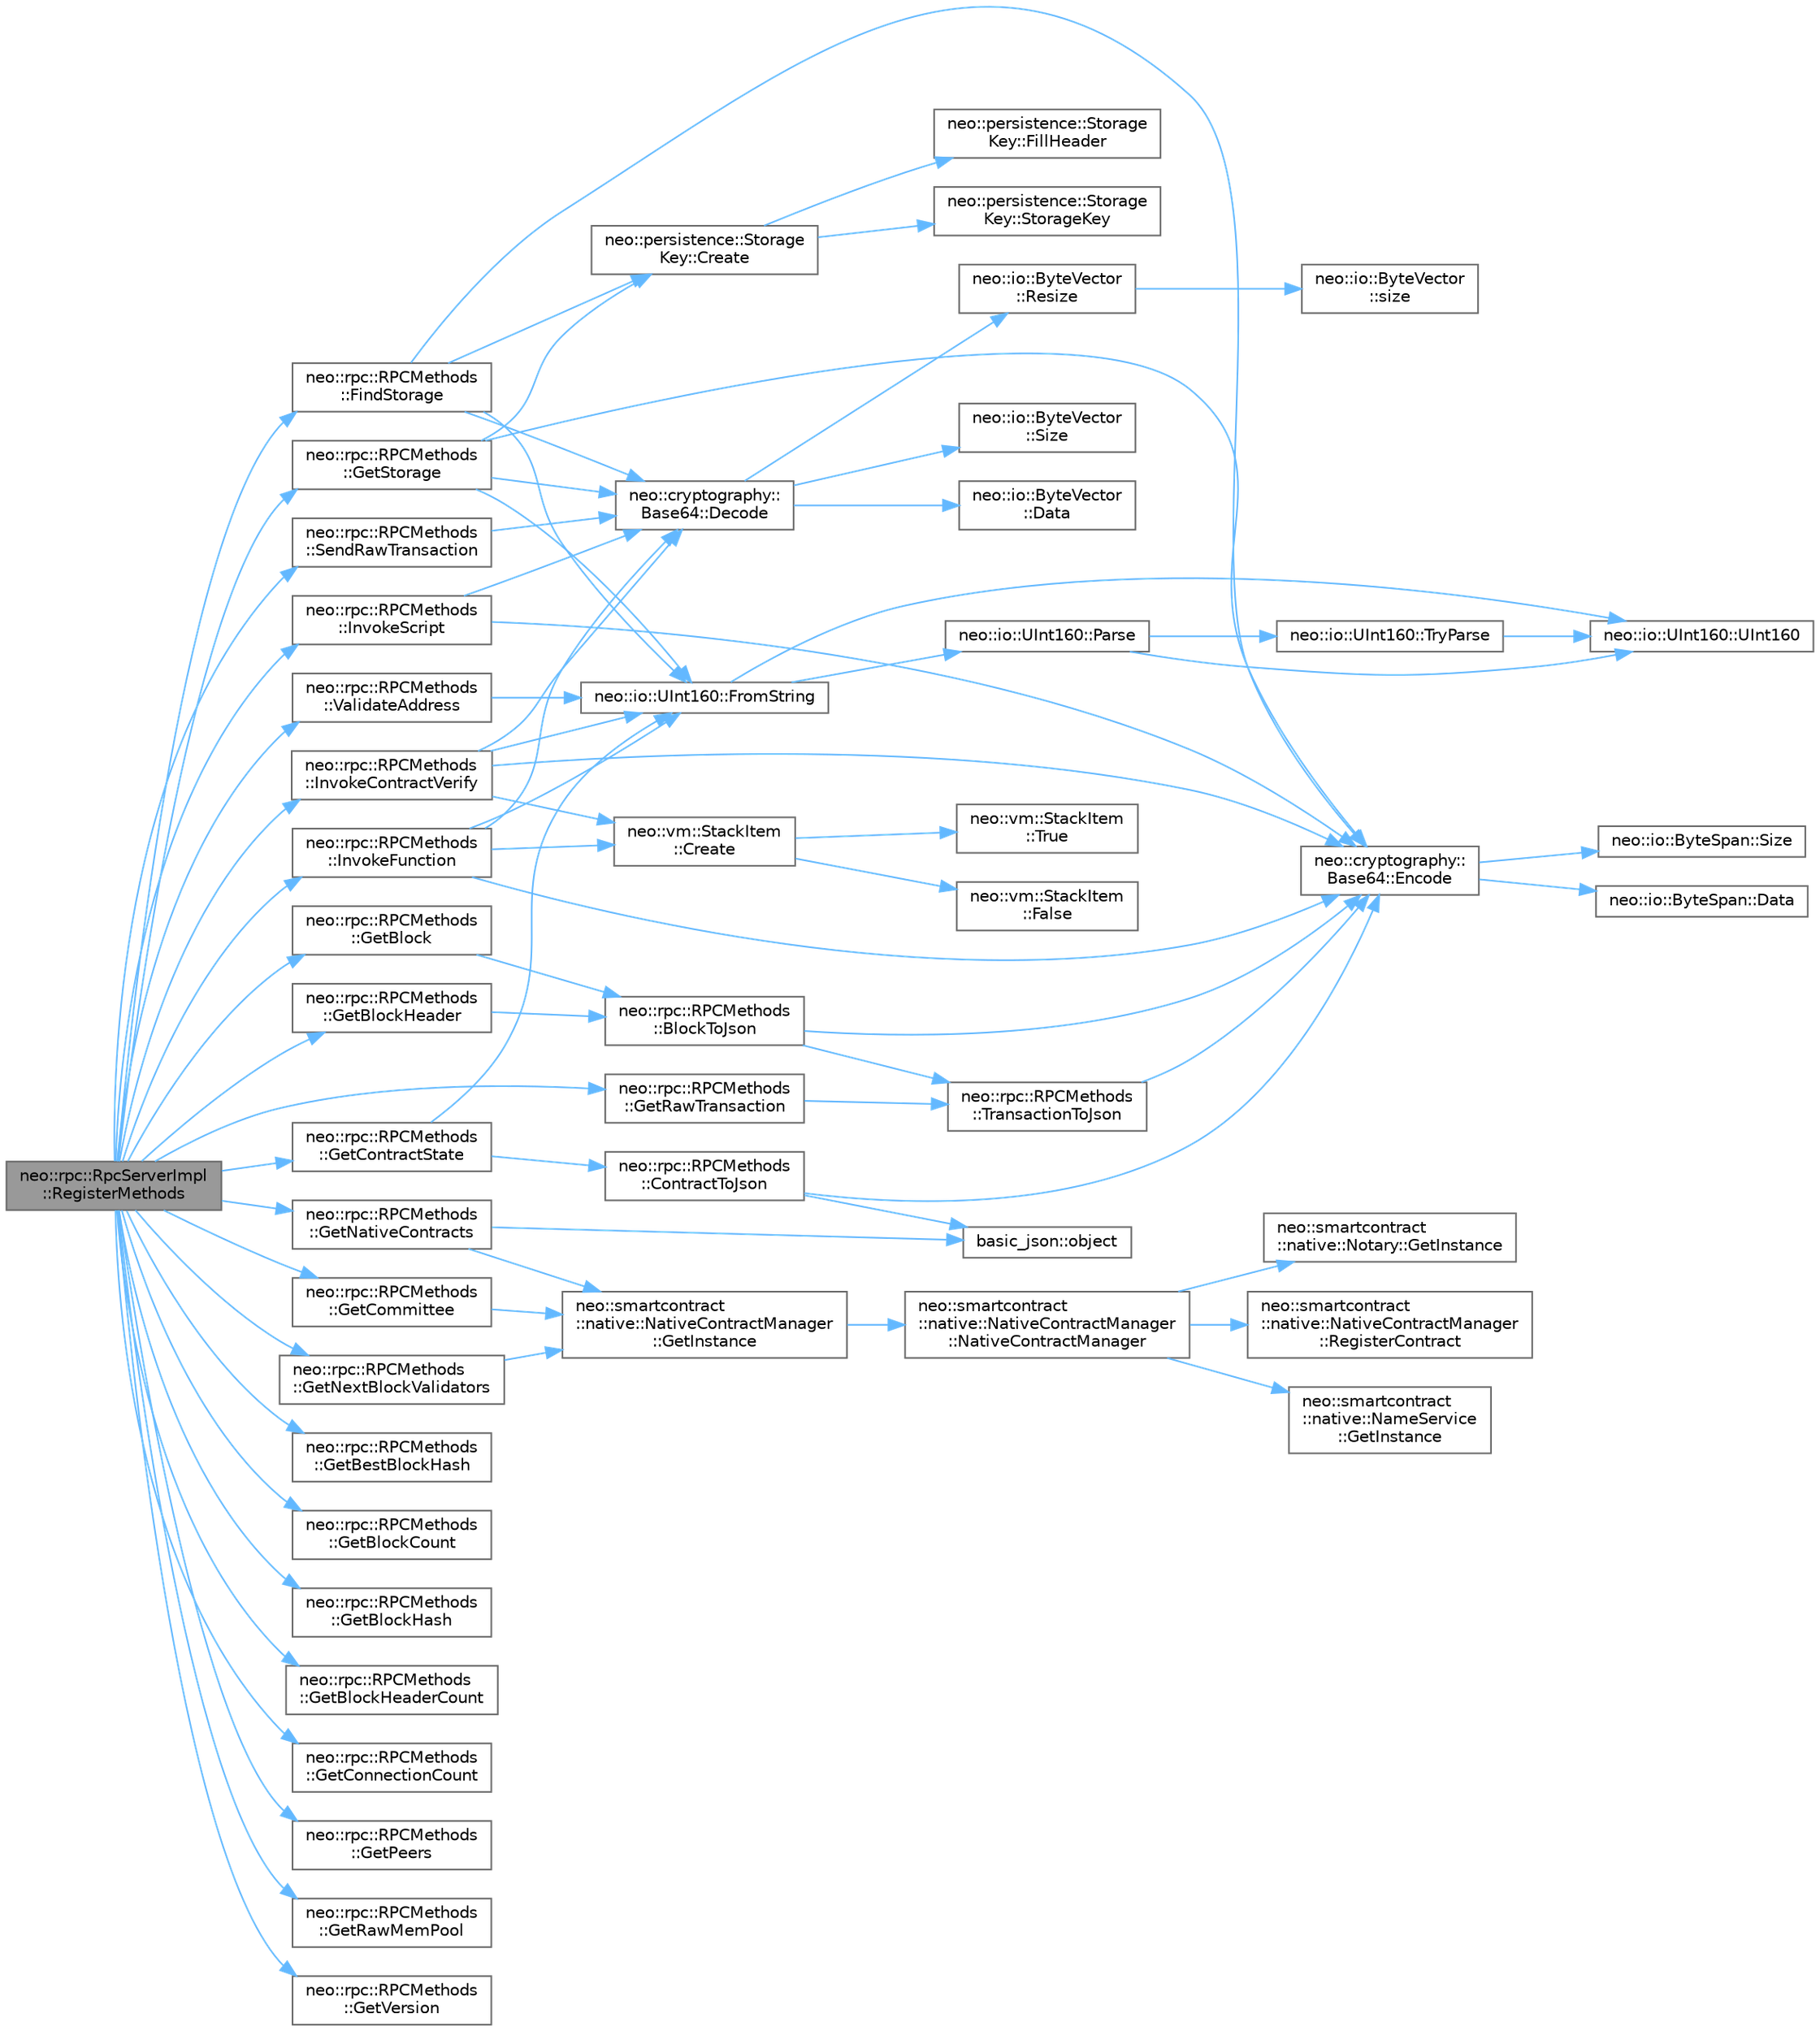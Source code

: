 digraph "neo::rpc::RpcServerImpl::RegisterMethods"
{
 // LATEX_PDF_SIZE
  bgcolor="transparent";
  edge [fontname=Helvetica,fontsize=10,labelfontname=Helvetica,labelfontsize=10];
  node [fontname=Helvetica,fontsize=10,shape=box,height=0.2,width=0.4];
  rankdir="LR";
  Node1 [id="Node000001",label="neo::rpc::RpcServerImpl\l::RegisterMethods",height=0.2,width=0.4,color="gray40", fillcolor="grey60", style="filled", fontcolor="black",tooltip=" "];
  Node1 -> Node2 [id="edge76_Node000001_Node000002",color="steelblue1",style="solid",tooltip=" "];
  Node2 [id="Node000002",label="neo::rpc::RPCMethods\l::FindStorage",height=0.2,width=0.4,color="grey40", fillcolor="white", style="filled",URL="$classneo_1_1rpc_1_1_r_p_c_methods.html#aad3e961199f57770bcd54ae04fd68651",tooltip="Finds storage items."];
  Node2 -> Node3 [id="edge77_Node000002_Node000003",color="steelblue1",style="solid",tooltip=" "];
  Node3 [id="Node000003",label="neo::persistence::Storage\lKey::Create",height=0.2,width=0.4,color="grey40", fillcolor="white", style="filled",URL="$classneo_1_1persistence_1_1_storage_key.html#ae7001770e96642cfdb2f878c6264bf51",tooltip="Creates a storage key with contract ID and prefix."];
  Node3 -> Node4 [id="edge78_Node000003_Node000004",color="steelblue1",style="solid",tooltip=" "];
  Node4 [id="Node000004",label="neo::persistence::Storage\lKey::FillHeader",height=0.2,width=0.4,color="grey40", fillcolor="white", style="filled",URL="$classneo_1_1persistence_1_1_storage_key.html#a4a6ee8a47d7cfb0b3802d3697ddf571f",tooltip="Fills the header (contract ID + prefix) into a span."];
  Node3 -> Node5 [id="edge79_Node000003_Node000005",color="steelblue1",style="solid",tooltip=" "];
  Node5 [id="Node000005",label="neo::persistence::Storage\lKey::StorageKey",height=0.2,width=0.4,color="grey40", fillcolor="white", style="filled",URL="$classneo_1_1persistence_1_1_storage_key.html#a26e71bde9629f81837c84d69d83fd75a",tooltip="Constructs an empty StorageKey."];
  Node2 -> Node6 [id="edge80_Node000002_Node000006",color="steelblue1",style="solid",tooltip=" "];
  Node6 [id="Node000006",label="neo::cryptography::\lBase64::Decode",height=0.2,width=0.4,color="grey40", fillcolor="white", style="filled",URL="$classneo_1_1cryptography_1_1_base64.html#a03e5a1a4dbb4b75c7b89770d2ba3191d",tooltip="Decodes a Base64 string to bytes."];
  Node6 -> Node7 [id="edge81_Node000006_Node000007",color="steelblue1",style="solid",tooltip=" "];
  Node7 [id="Node000007",label="neo::io::ByteVector\l::Data",height=0.2,width=0.4,color="grey40", fillcolor="white", style="filled",URL="$classneo_1_1io_1_1_byte_vector.html#a971af50d2778c4435c924cf4b839e8a1",tooltip="Gets a pointer to the data."];
  Node6 -> Node8 [id="edge82_Node000006_Node000008",color="steelblue1",style="solid",tooltip=" "];
  Node8 [id="Node000008",label="neo::io::ByteVector\l::Resize",height=0.2,width=0.4,color="grey40", fillcolor="white", style="filled",URL="$classneo_1_1io_1_1_byte_vector.html#ac5d394e2ac6ef922486d6b635d0a9c28",tooltip="Resizes the ByteVector."];
  Node8 -> Node9 [id="edge83_Node000008_Node000009",color="steelblue1",style="solid",tooltip=" "];
  Node9 [id="Node000009",label="neo::io::ByteVector\l::size",height=0.2,width=0.4,color="grey40", fillcolor="white", style="filled",URL="$classneo_1_1io_1_1_byte_vector.html#aa810a2a94af643c2ec1e2400da53d3d7",tooltip="Gets the size of the ByteVector (STL compatibility)."];
  Node6 -> Node10 [id="edge84_Node000006_Node000010",color="steelblue1",style="solid",tooltip=" "];
  Node10 [id="Node000010",label="neo::io::ByteVector\l::Size",height=0.2,width=0.4,color="grey40", fillcolor="white", style="filled",URL="$classneo_1_1io_1_1_byte_vector.html#ac0d1a1751d25fde82c44ba55d9d68e24",tooltip="Gets the size of the ByteVector."];
  Node2 -> Node11 [id="edge85_Node000002_Node000011",color="steelblue1",style="solid",tooltip=" "];
  Node11 [id="Node000011",label="neo::cryptography::\lBase64::Encode",height=0.2,width=0.4,color="grey40", fillcolor="white", style="filled",URL="$classneo_1_1cryptography_1_1_base64.html#a9401ccf738d0fd6a8b8125b395abf392",tooltip="Encodes data to Base64."];
  Node11 -> Node12 [id="edge86_Node000011_Node000012",color="steelblue1",style="solid",tooltip=" "];
  Node12 [id="Node000012",label="neo::io::ByteSpan::Data",height=0.2,width=0.4,color="grey40", fillcolor="white", style="filled",URL="$classneo_1_1io_1_1_byte_span.html#a0285a19eb5cd212ecd1079e0bc5e494c",tooltip="Gets a pointer to the data."];
  Node11 -> Node13 [id="edge87_Node000011_Node000013",color="steelblue1",style="solid",tooltip=" "];
  Node13 [id="Node000013",label="neo::io::ByteSpan::Size",height=0.2,width=0.4,color="grey40", fillcolor="white", style="filled",URL="$classneo_1_1io_1_1_byte_span.html#a4a869430800a37dcbeefac6f36468fcb",tooltip="Gets the size of the ByteSpan."];
  Node2 -> Node14 [id="edge88_Node000002_Node000014",color="steelblue1",style="solid",tooltip=" "];
  Node14 [id="Node000014",label="neo::io::UInt160::FromString",height=0.2,width=0.4,color="grey40", fillcolor="white", style="filled",URL="$classneo_1_1io_1_1_u_int160.html#ac6525a2b7cc473818274027ead1c6688",tooltip="Creates a UInt160 from a hex string."];
  Node14 -> Node15 [id="edge89_Node000014_Node000015",color="steelblue1",style="solid",tooltip=" "];
  Node15 [id="Node000015",label="neo::io::UInt160::Parse",height=0.2,width=0.4,color="grey40", fillcolor="white", style="filled",URL="$classneo_1_1io_1_1_u_int160.html#aff15950166fb8a9a018e85e419500115",tooltip="Parses a hexadecimal string into a UInt160."];
  Node15 -> Node16 [id="edge90_Node000015_Node000016",color="steelblue1",style="solid",tooltip=" "];
  Node16 [id="Node000016",label="neo::io::UInt160::TryParse",height=0.2,width=0.4,color="grey40", fillcolor="white", style="filled",URL="$classneo_1_1io_1_1_u_int160.html#ab05ad86c095702985a3c48b025c6e0bc",tooltip="Tries to parse a hexadecimal string into a UInt160."];
  Node16 -> Node17 [id="edge91_Node000016_Node000017",color="steelblue1",style="solid",tooltip=" "];
  Node17 [id="Node000017",label="neo::io::UInt160::UInt160",height=0.2,width=0.4,color="grey40", fillcolor="white", style="filled",URL="$classneo_1_1io_1_1_u_int160.html#a975ac19e433b0ceb17f5b56454667fa5",tooltip="Constructs a UInt160 initialized to zero."];
  Node15 -> Node17 [id="edge92_Node000015_Node000017",color="steelblue1",style="solid",tooltip=" "];
  Node14 -> Node17 [id="edge93_Node000014_Node000017",color="steelblue1",style="solid",tooltip=" "];
  Node1 -> Node18 [id="edge94_Node000001_Node000018",color="steelblue1",style="solid",tooltip=" "];
  Node18 [id="Node000018",label="neo::rpc::RPCMethods\l::GetBestBlockHash",height=0.2,width=0.4,color="grey40", fillcolor="white", style="filled",URL="$classneo_1_1rpc_1_1_r_p_c_methods.html#ae8d0b144c6df7a413206dcf16d0a54f3",tooltip="Gets the best block hash."];
  Node1 -> Node19 [id="edge95_Node000001_Node000019",color="steelblue1",style="solid",tooltip=" "];
  Node19 [id="Node000019",label="neo::rpc::RPCMethods\l::GetBlock",height=0.2,width=0.4,color="grey40", fillcolor="white", style="filled",URL="$classneo_1_1rpc_1_1_r_p_c_methods.html#afbeb890d83922c44420483d9029061fd",tooltip="Gets a block."];
  Node19 -> Node20 [id="edge96_Node000019_Node000020",color="steelblue1",style="solid",tooltip=" "];
  Node20 [id="Node000020",label="neo::rpc::RPCMethods\l::BlockToJson",height=0.2,width=0.4,color="grey40", fillcolor="white", style="filled",URL="$classneo_1_1rpc_1_1_r_p_c_methods.html#ad1de15165b7ea273b5b8c8c16f3ddef3",tooltip="Converts a block to JSON."];
  Node20 -> Node11 [id="edge97_Node000020_Node000011",color="steelblue1",style="solid",tooltip=" "];
  Node20 -> Node21 [id="edge98_Node000020_Node000021",color="steelblue1",style="solid",tooltip=" "];
  Node21 [id="Node000021",label="neo::rpc::RPCMethods\l::TransactionToJson",height=0.2,width=0.4,color="grey40", fillcolor="white", style="filled",URL="$classneo_1_1rpc_1_1_r_p_c_methods.html#a74686388bdde3a7dc1b0ecdcf406695a",tooltip="Converts a transaction to JSON."];
  Node21 -> Node11 [id="edge99_Node000021_Node000011",color="steelblue1",style="solid",tooltip=" "];
  Node1 -> Node22 [id="edge100_Node000001_Node000022",color="steelblue1",style="solid",tooltip=" "];
  Node22 [id="Node000022",label="neo::rpc::RPCMethods\l::GetBlockCount",height=0.2,width=0.4,color="grey40", fillcolor="white", style="filled",URL="$classneo_1_1rpc_1_1_r_p_c_methods.html#a9dc9dc720c7b49f4ef26b70e875b0a53",tooltip="Gets the block count."];
  Node1 -> Node23 [id="edge101_Node000001_Node000023",color="steelblue1",style="solid",tooltip=" "];
  Node23 [id="Node000023",label="neo::rpc::RPCMethods\l::GetBlockHash",height=0.2,width=0.4,color="grey40", fillcolor="white", style="filled",URL="$classneo_1_1rpc_1_1_r_p_c_methods.html#a27155677352d0318b90286d6ccb313fb",tooltip="Gets a block hash."];
  Node1 -> Node24 [id="edge102_Node000001_Node000024",color="steelblue1",style="solid",tooltip=" "];
  Node24 [id="Node000024",label="neo::rpc::RPCMethods\l::GetBlockHeader",height=0.2,width=0.4,color="grey40", fillcolor="white", style="filled",URL="$classneo_1_1rpc_1_1_r_p_c_methods.html#adef5a1197ebcb30009120b534b5855e8",tooltip="Gets a block header."];
  Node24 -> Node20 [id="edge103_Node000024_Node000020",color="steelblue1",style="solid",tooltip=" "];
  Node1 -> Node25 [id="edge104_Node000001_Node000025",color="steelblue1",style="solid",tooltip=" "];
  Node25 [id="Node000025",label="neo::rpc::RPCMethods\l::GetBlockHeaderCount",height=0.2,width=0.4,color="grey40", fillcolor="white", style="filled",URL="$classneo_1_1rpc_1_1_r_p_c_methods.html#a0f883a51998c61439f45e2ea57e8fbe6",tooltip="Gets the block header count."];
  Node1 -> Node26 [id="edge105_Node000001_Node000026",color="steelblue1",style="solid",tooltip=" "];
  Node26 [id="Node000026",label="neo::rpc::RPCMethods\l::GetCommittee",height=0.2,width=0.4,color="grey40", fillcolor="white", style="filled",URL="$classneo_1_1rpc_1_1_r_p_c_methods.html#a83afd2b54e62e71c5c4a26d8156179fe",tooltip="Gets the committee."];
  Node26 -> Node27 [id="edge106_Node000026_Node000027",color="steelblue1",style="solid",tooltip=" "];
  Node27 [id="Node000027",label="neo::smartcontract\l::native::NativeContractManager\l::GetInstance",height=0.2,width=0.4,color="grey40", fillcolor="white", style="filled",URL="$classneo_1_1smartcontract_1_1native_1_1_native_contract_manager.html#a625f98f56356754afc948c4638310de7",tooltip="Gets the instance."];
  Node27 -> Node28 [id="edge107_Node000027_Node000028",color="steelblue1",style="solid",tooltip=" "];
  Node28 [id="Node000028",label="neo::smartcontract\l::native::NativeContractManager\l::NativeContractManager",height=0.2,width=0.4,color="grey40", fillcolor="white", style="filled",URL="$classneo_1_1smartcontract_1_1native_1_1_native_contract_manager.html#a0a99c45b746bdeede4dc58612deb9a36",tooltip=" "];
  Node28 -> Node29 [id="edge108_Node000028_Node000029",color="steelblue1",style="solid",tooltip=" "];
  Node29 [id="Node000029",label="neo::smartcontract\l::native::NameService\l::GetInstance",height=0.2,width=0.4,color="grey40", fillcolor="white", style="filled",URL="$classneo_1_1smartcontract_1_1native_1_1_name_service.html#a4a17051f47e3e781b9d714b05f275099",tooltip="Gets the instance."];
  Node28 -> Node30 [id="edge109_Node000028_Node000030",color="steelblue1",style="solid",tooltip=" "];
  Node30 [id="Node000030",label="neo::smartcontract\l::native::Notary::GetInstance",height=0.2,width=0.4,color="grey40", fillcolor="white", style="filled",URL="$classneo_1_1smartcontract_1_1native_1_1_notary.html#a65c2b739b0f132b03fe73ec911a98e2e",tooltip="Gets the instance."];
  Node28 -> Node31 [id="edge110_Node000028_Node000031",color="steelblue1",style="solid",tooltip=" "];
  Node31 [id="Node000031",label="neo::smartcontract\l::native::NativeContractManager\l::RegisterContract",height=0.2,width=0.4,color="grey40", fillcolor="white", style="filled",URL="$classneo_1_1smartcontract_1_1native_1_1_native_contract_manager.html#a76618f2ad3e6d3a7a61ec0b4952c62b8",tooltip="Registers a contract."];
  Node1 -> Node32 [id="edge111_Node000001_Node000032",color="steelblue1",style="solid",tooltip=" "];
  Node32 [id="Node000032",label="neo::rpc::RPCMethods\l::GetConnectionCount",height=0.2,width=0.4,color="grey40", fillcolor="white", style="filled",URL="$classneo_1_1rpc_1_1_r_p_c_methods.html#aad51825f1bb3351db96b50f7d15ba3da",tooltip="Gets the connection count."];
  Node1 -> Node33 [id="edge112_Node000001_Node000033",color="steelblue1",style="solid",tooltip=" "];
  Node33 [id="Node000033",label="neo::rpc::RPCMethods\l::GetContractState",height=0.2,width=0.4,color="grey40", fillcolor="white", style="filled",URL="$classneo_1_1rpc_1_1_r_p_c_methods.html#a2ea3952b4a58b7aeb5daebcfe9506c6e",tooltip="Gets a contract state."];
  Node33 -> Node34 [id="edge113_Node000033_Node000034",color="steelblue1",style="solid",tooltip=" "];
  Node34 [id="Node000034",label="neo::rpc::RPCMethods\l::ContractToJson",height=0.2,width=0.4,color="grey40", fillcolor="white", style="filled",URL="$classneo_1_1rpc_1_1_r_p_c_methods.html#ac5b807c5412454e2398fb399590b3b2a",tooltip="Converts a contract to JSON."];
  Node34 -> Node11 [id="edge114_Node000034_Node000011",color="steelblue1",style="solid",tooltip=" "];
  Node34 -> Node35 [id="edge115_Node000034_Node000035",color="steelblue1",style="solid",tooltip=" "];
  Node35 [id="Node000035",label="basic_json::object",height=0.2,width=0.4,color="grey40", fillcolor="white", style="filled",URL="$classbasic__json.html#a50a0e8dacc0f4aa12162da666595e6fd",tooltip="explicitly create an object from an initializer list"];
  Node33 -> Node14 [id="edge116_Node000033_Node000014",color="steelblue1",style="solid",tooltip=" "];
  Node1 -> Node36 [id="edge117_Node000001_Node000036",color="steelblue1",style="solid",tooltip=" "];
  Node36 [id="Node000036",label="neo::rpc::RPCMethods\l::GetNativeContracts",height=0.2,width=0.4,color="grey40", fillcolor="white", style="filled",URL="$classneo_1_1rpc_1_1_r_p_c_methods.html#a9709fe401c58c5df1b5652c315843da4",tooltip="Gets native contracts."];
  Node36 -> Node27 [id="edge118_Node000036_Node000027",color="steelblue1",style="solid",tooltip=" "];
  Node36 -> Node35 [id="edge119_Node000036_Node000035",color="steelblue1",style="solid",tooltip=" "];
  Node1 -> Node37 [id="edge120_Node000001_Node000037",color="steelblue1",style="solid",tooltip=" "];
  Node37 [id="Node000037",label="neo::rpc::RPCMethods\l::GetNextBlockValidators",height=0.2,width=0.4,color="grey40", fillcolor="white", style="filled",URL="$classneo_1_1rpc_1_1_r_p_c_methods.html#af40ddb636b1f5a7b65f5dcdd121494be",tooltip="Gets the next block validators."];
  Node37 -> Node27 [id="edge121_Node000037_Node000027",color="steelblue1",style="solid",tooltip=" "];
  Node1 -> Node38 [id="edge122_Node000001_Node000038",color="steelblue1",style="solid",tooltip=" "];
  Node38 [id="Node000038",label="neo::rpc::RPCMethods\l::GetPeers",height=0.2,width=0.4,color="grey40", fillcolor="white", style="filled",URL="$classneo_1_1rpc_1_1_r_p_c_methods.html#a1fc24cbce9b4c958d405682d3a05cb5e",tooltip="Gets the peers."];
  Node1 -> Node39 [id="edge123_Node000001_Node000039",color="steelblue1",style="solid",tooltip=" "];
  Node39 [id="Node000039",label="neo::rpc::RPCMethods\l::GetRawMemPool",height=0.2,width=0.4,color="grey40", fillcolor="white", style="filled",URL="$classneo_1_1rpc_1_1_r_p_c_methods.html#a317eb20ffb0579440de2014f66f3f43c",tooltip="Gets the raw memory pool."];
  Node1 -> Node40 [id="edge124_Node000001_Node000040",color="steelblue1",style="solid",tooltip=" "];
  Node40 [id="Node000040",label="neo::rpc::RPCMethods\l::GetRawTransaction",height=0.2,width=0.4,color="grey40", fillcolor="white", style="filled",URL="$classneo_1_1rpc_1_1_r_p_c_methods.html#a7f5003f34e97d3b0d35c454780be778a",tooltip="Gets a raw transaction."];
  Node40 -> Node21 [id="edge125_Node000040_Node000021",color="steelblue1",style="solid",tooltip=" "];
  Node1 -> Node41 [id="edge126_Node000001_Node000041",color="steelblue1",style="solid",tooltip=" "];
  Node41 [id="Node000041",label="neo::rpc::RPCMethods\l::GetStorage",height=0.2,width=0.4,color="grey40", fillcolor="white", style="filled",URL="$classneo_1_1rpc_1_1_r_p_c_methods.html#a100befa1f04ccfe17fa7c86a3dd03bd7",tooltip="Gets storage items."];
  Node41 -> Node3 [id="edge127_Node000041_Node000003",color="steelblue1",style="solid",tooltip=" "];
  Node41 -> Node6 [id="edge128_Node000041_Node000006",color="steelblue1",style="solid",tooltip=" "];
  Node41 -> Node11 [id="edge129_Node000041_Node000011",color="steelblue1",style="solid",tooltip=" "];
  Node41 -> Node14 [id="edge130_Node000041_Node000014",color="steelblue1",style="solid",tooltip=" "];
  Node1 -> Node42 [id="edge131_Node000001_Node000042",color="steelblue1",style="solid",tooltip=" "];
  Node42 [id="Node000042",label="neo::rpc::RPCMethods\l::GetVersion",height=0.2,width=0.4,color="grey40", fillcolor="white", style="filled",URL="$classneo_1_1rpc_1_1_r_p_c_methods.html#aa61f3f833f1bc9f7af9ce8bc8f0a0595",tooltip="Gets the version."];
  Node1 -> Node43 [id="edge132_Node000001_Node000043",color="steelblue1",style="solid",tooltip=" "];
  Node43 [id="Node000043",label="neo::rpc::RPCMethods\l::InvokeContractVerify",height=0.2,width=0.4,color="grey40", fillcolor="white", style="filled",URL="$classneo_1_1rpc_1_1_r_p_c_methods.html#a709edff4a5c3c107bbf4bcb2c818bcd3",tooltip="Invokes contract verification."];
  Node43 -> Node44 [id="edge133_Node000043_Node000044",color="steelblue1",style="solid",tooltip=" "];
  Node44 [id="Node000044",label="neo::vm::StackItem\l::Create",height=0.2,width=0.4,color="grey40", fillcolor="white", style="filled",URL="$classneo_1_1vm_1_1_stack_item.html#a1d67a8c02d58d56410378b997c2e7855",tooltip="Creates a primitive stack item."];
  Node44 -> Node45 [id="edge134_Node000044_Node000045",color="steelblue1",style="solid",tooltip=" "];
  Node45 [id="Node000045",label="neo::vm::StackItem\l::False",height=0.2,width=0.4,color="grey40", fillcolor="white", style="filled",URL="$classneo_1_1vm_1_1_stack_item.html#a759c1a70f6481936eb089083a5fa2d4e",tooltip="Gets the false stack item."];
  Node44 -> Node46 [id="edge135_Node000044_Node000046",color="steelblue1",style="solid",tooltip=" "];
  Node46 [id="Node000046",label="neo::vm::StackItem\l::True",height=0.2,width=0.4,color="grey40", fillcolor="white", style="filled",URL="$classneo_1_1vm_1_1_stack_item.html#ac5c88a02b66663d80e61942bb425391c",tooltip="Gets the true stack item."];
  Node43 -> Node6 [id="edge136_Node000043_Node000006",color="steelblue1",style="solid",tooltip=" "];
  Node43 -> Node11 [id="edge137_Node000043_Node000011",color="steelblue1",style="solid",tooltip=" "];
  Node43 -> Node14 [id="edge138_Node000043_Node000014",color="steelblue1",style="solid",tooltip=" "];
  Node1 -> Node47 [id="edge139_Node000001_Node000047",color="steelblue1",style="solid",tooltip=" "];
  Node47 [id="Node000047",label="neo::rpc::RPCMethods\l::InvokeFunction",height=0.2,width=0.4,color="grey40", fillcolor="white", style="filled",URL="$classneo_1_1rpc_1_1_r_p_c_methods.html#abe0e5b86b585d6d1558a6511561b61b8",tooltip="Invokes a function."];
  Node47 -> Node44 [id="edge140_Node000047_Node000044",color="steelblue1",style="solid",tooltip=" "];
  Node47 -> Node6 [id="edge141_Node000047_Node000006",color="steelblue1",style="solid",tooltip=" "];
  Node47 -> Node11 [id="edge142_Node000047_Node000011",color="steelblue1",style="solid",tooltip=" "];
  Node47 -> Node14 [id="edge143_Node000047_Node000014",color="steelblue1",style="solid",tooltip=" "];
  Node1 -> Node48 [id="edge144_Node000001_Node000048",color="steelblue1",style="solid",tooltip=" "];
  Node48 [id="Node000048",label="neo::rpc::RPCMethods\l::InvokeScript",height=0.2,width=0.4,color="grey40", fillcolor="white", style="filled",URL="$classneo_1_1rpc_1_1_r_p_c_methods.html#acbff422faac6bc786e12b641292a272d",tooltip="Invokes a script."];
  Node48 -> Node6 [id="edge145_Node000048_Node000006",color="steelblue1",style="solid",tooltip=" "];
  Node48 -> Node11 [id="edge146_Node000048_Node000011",color="steelblue1",style="solid",tooltip=" "];
  Node1 -> Node49 [id="edge147_Node000001_Node000049",color="steelblue1",style="solid",tooltip=" "];
  Node49 [id="Node000049",label="neo::rpc::RPCMethods\l::SendRawTransaction",height=0.2,width=0.4,color="grey40", fillcolor="white", style="filled",URL="$classneo_1_1rpc_1_1_r_p_c_methods.html#a57389e2b3905909737a4105186cd19c0",tooltip="Sends a raw transaction."];
  Node49 -> Node6 [id="edge148_Node000049_Node000006",color="steelblue1",style="solid",tooltip=" "];
  Node1 -> Node50 [id="edge149_Node000001_Node000050",color="steelblue1",style="solid",tooltip=" "];
  Node50 [id="Node000050",label="neo::rpc::RPCMethods\l::ValidateAddress",height=0.2,width=0.4,color="grey40", fillcolor="white", style="filled",URL="$classneo_1_1rpc_1_1_r_p_c_methods.html#aa8f883826cd94e1dda41e7562128d7ad",tooltip="Validates an address."];
  Node50 -> Node14 [id="edge150_Node000050_Node000014",color="steelblue1",style="solid",tooltip=" "];
}
